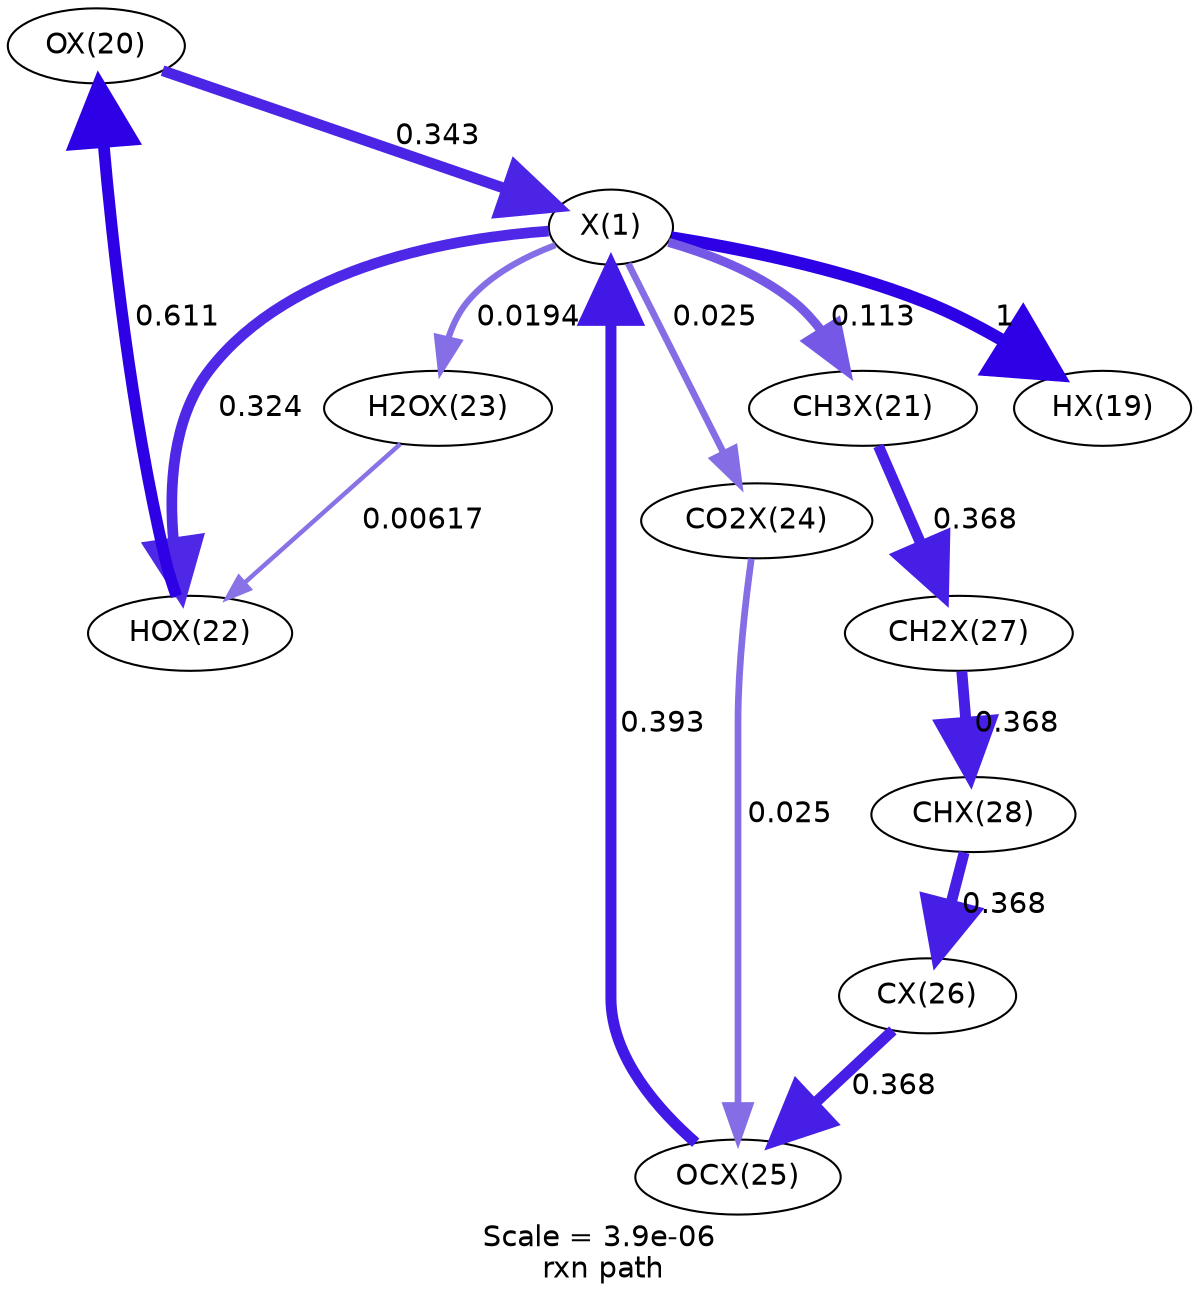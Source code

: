 digraph reaction_paths {
center=1;
s24 -> s22[fontname="Helvetica", style="setlinewidth(5.19)", arrowsize=2.6, color="0.7, 0.843, 0.9"
, label=" 0.343"];
s22 -> s23[fontname="Helvetica", style="setlinewidth(6)", arrowsize=3, color="0.7, 1.5, 0.9"
, label=" 1"];
s22 -> s26[fontname="Helvetica", style="setlinewidth(5.15)", arrowsize=2.57, color="0.7, 0.824, 0.9"
, label=" 0.324"];
s22 -> s25[fontname="Helvetica", style="setlinewidth(4.36)", arrowsize=2.18, color="0.7, 0.613, 0.9"
, label=" 0.113"];
s29 -> s22[fontname="Helvetica", style="setlinewidth(5.3)", arrowsize=2.65, color="0.7, 0.893, 0.9"
, label=" 0.393"];
s22 -> s27[fontname="Helvetica", style="setlinewidth(3.02)", arrowsize=1.51, color="0.7, 0.519, 0.9"
, label=" 0.0194"];
s22 -> s28[fontname="Helvetica", style="setlinewidth(3.22)", arrowsize=1.61, color="0.7, 0.525, 0.9"
, label=" 0.025"];
s26 -> s24[fontname="Helvetica", style="setlinewidth(5.63)", arrowsize=2.81, color="0.7, 1.11, 0.9"
, label=" 0.611"];
s27 -> s26[fontname="Helvetica", style="setlinewidth(2.16)", arrowsize=1.08, color="0.7, 0.506, 0.9"
, label=" 0.00617"];
s25 -> s31[fontname="Helvetica", style="setlinewidth(5.25)", arrowsize=2.62, color="0.7, 0.868, 0.9"
, label=" 0.368"];
s31 -> s32[fontname="Helvetica", style="setlinewidth(5.25)", arrowsize=2.62, color="0.7, 0.868, 0.9"
, label=" 0.368"];
s32 -> s30[fontname="Helvetica", style="setlinewidth(5.25)", arrowsize=2.62, color="0.7, 0.868, 0.9"
, label=" 0.368"];
s30 -> s29[fontname="Helvetica", style="setlinewidth(5.25)", arrowsize=2.62, color="0.7, 0.868, 0.9"
, label=" 0.368"];
s28 -> s29[fontname="Helvetica", style="setlinewidth(3.22)", arrowsize=1.61, color="0.7, 0.525, 0.9"
, label=" 0.025"];
s22 [ fontname="Helvetica", label="X(1)"];
s23 [ fontname="Helvetica", label="HX(19)"];
s24 [ fontname="Helvetica", label="OX(20)"];
s25 [ fontname="Helvetica", label="CH3X(21)"];
s26 [ fontname="Helvetica", label="HOX(22)"];
s27 [ fontname="Helvetica", label="H2OX(23)"];
s28 [ fontname="Helvetica", label="CO2X(24)"];
s29 [ fontname="Helvetica", label="OCX(25)"];
s30 [ fontname="Helvetica", label="CX(26)"];
s31 [ fontname="Helvetica", label="CH2X(27)"];
s32 [ fontname="Helvetica", label="CHX(28)"];
 label = "Scale = 3.9e-06\l rxn path";
 fontname = "Helvetica";
}
